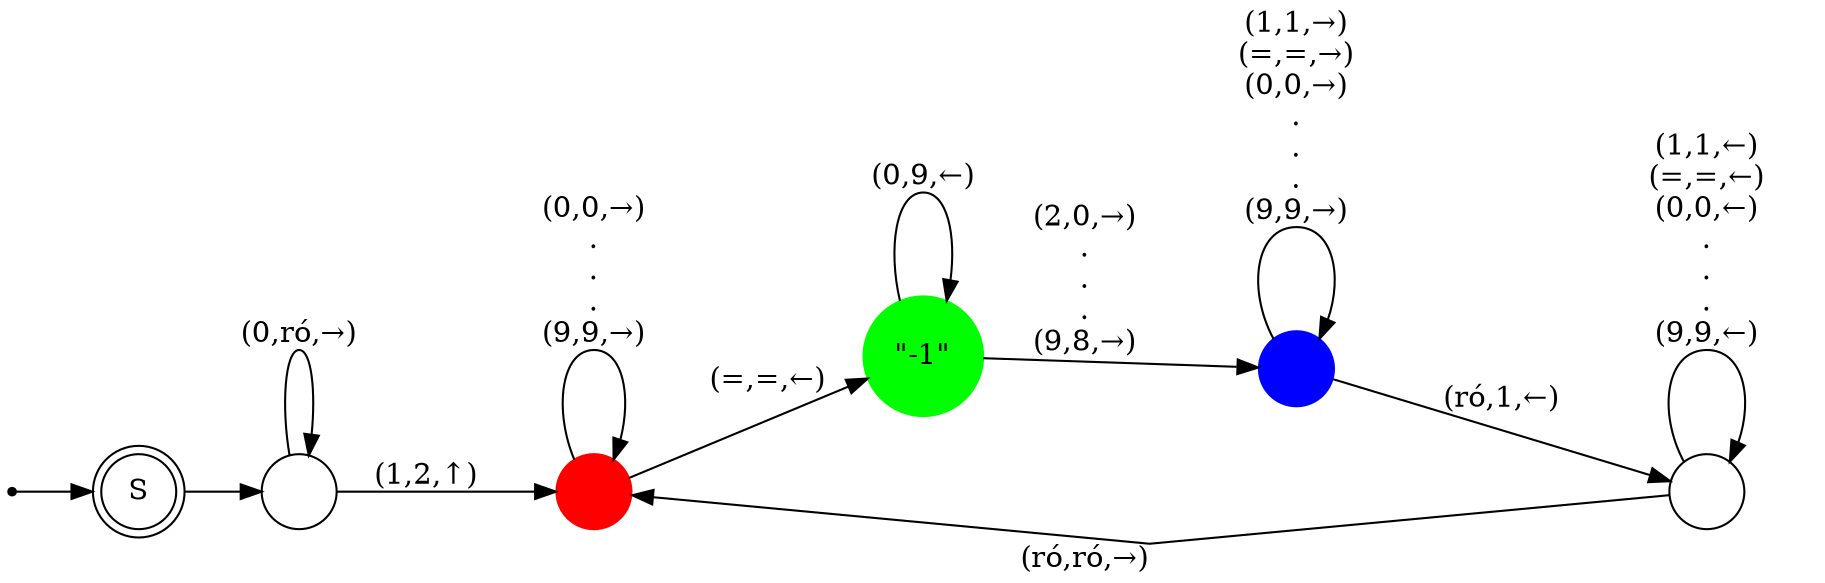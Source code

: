 digraph unary_to_binary {
    rankdir=LR;
    size="20";
    splines=false;
    nodesep=0.7;
    ranksep=0.5;

    node [shape = doublecircle]; S;
    node [shape = point label = ""]; qi

    node [shape = circle];
    qi -> S;
    S  -> q1 [ label = ""];
	q1 -> q2 [ label = "(1,2,↑)" ] ;
	q2 -> q3 [ label = "(=,=,←)" ];
	q3 -> q4 [ label = "(2,0,→)\n.\n.\n.\n(9,8,→)" ];
	q4 -> q5 [ label = "(ró,1,←)" ];
	q5 -> q2 [ label="(ró,ró,→)" ];
	
	q1->q1 [ label = "(0,ró,→)" ];
	q2->q2 [ label = "(0,0,→)\n.\n.\n.\n(9,9,→)" ];
	q3->q3 [ label = "(0,9,←)" ];
	q4->q4 [ label = "(1,1,→)\n(=,=,→)\n(0,0,→)\n.\n.\n.\n(9,9,→)" ];
	q5->q5 [ label = "(1,1,←)\n(=,=,←)\n(0,0,←)\n.\n.\n.\n(9,9,←)"];
	
	q2 [ style=filled color = red ];
	q3 [ style=filled color = green label = "\"-1\""];
	q4 [ style=filled color = blue ];

}


# ←
# ↑
# →
# ↓
# dot -Tpng turing.gv -o Turing.png